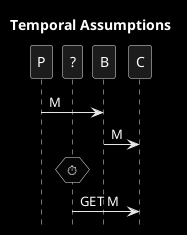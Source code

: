 @startuml
title Temporal Assumptions
hide footbox
skinparam monochrome reverse
participant P
participant "?"

P->B: M
B->C: M

hnote over "?": ⏱️
"?"->C: GET M
@enduml
